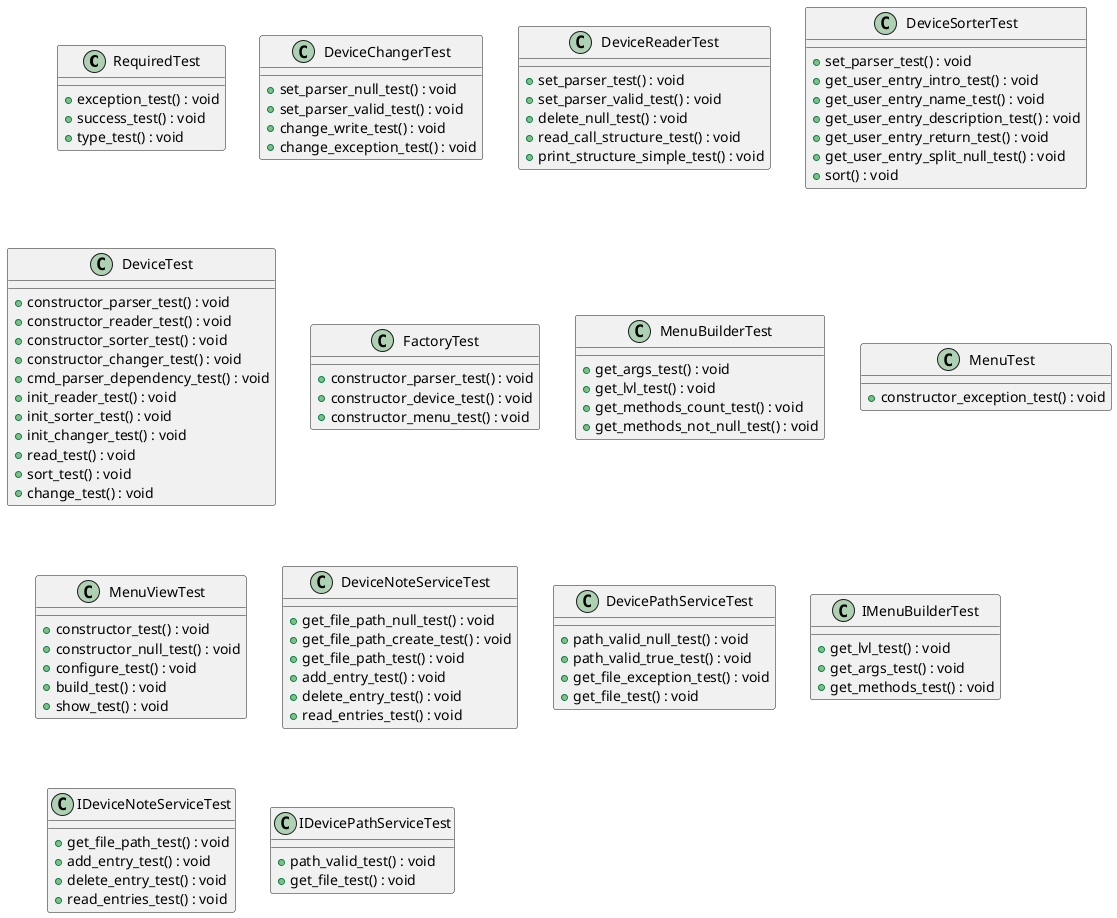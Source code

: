 @startuml
class RequiredTest {
    + exception_test() : void
    + success_test() : void
    + type_test() : void
}
class DeviceChangerTest {
    + set_parser_null_test() : void
    + set_parser_valid_test() : void
    + change_write_test() : void
    + change_exception_test() : void
}
class DeviceReaderTest {
    + set_parser_test() : void
    + set_parser_valid_test() : void
    + delete_null_test() : void
    + read_call_structure_test() : void
    + print_structure_simple_test() : void
}
class DeviceSorterTest {
    + set_parser_test() : void
    + get_user_entry_intro_test() : void
    + get_user_entry_name_test() : void
    + get_user_entry_description_test() : void
    + get_user_entry_return_test() : void
    + get_user_entry_split_null_test() : void
    + sort() : void
}
class DeviceTest {
    + constructor_parser_test() : void
    + constructor_reader_test() : void
    + constructor_sorter_test() : void
    + constructor_changer_test() : void
    + cmd_parser_dependency_test() : void
    + init_reader_test() : void
    + init_sorter_test() : void
    + init_changer_test() : void
    + read_test() : void
    + sort_test() : void
    + change_test() : void
}
class FactoryTest {
    + constructor_parser_test() : void
    + constructor_device_test() : void
    + constructor_menu_test() : void
}
class MenuBuilderTest {
    + get_args_test() : void
    + get_lvl_test() : void
    + get_methods_count_test() : void
    + get_methods_not_null_test() : void
}
class MenuTest {
    + constructor_exception_test() : void
}
class MenuViewTest {
    + constructor_test() : void
    + constructor_null_test() : void
    + configure_test() : void
    + build_test() : void
    + show_test() : void
}
class DeviceNoteServiceTest {
    + get_file_path_null_test() : void
    + get_file_path_create_test() : void
    + get_file_path_test() : void
    + add_entry_test() : void
    + delete_entry_test() : void
    + read_entries_test() : void
}
class DevicePathServiceTest {
    + path_valid_null_test() : void
    + path_valid_true_test() : void
    + get_file_exception_test() : void
    + get_file_test() : void
}
class IMenuBuilderTest {
    + get_lvl_test() : void
    + get_args_test() : void
    + get_methods_test() : void
}
class IDeviceNoteServiceTest {
    + get_file_path_test() : void
    + add_entry_test() : void
    + delete_entry_test() : void
    + read_entries_test() : void
}
class IDevicePathServiceTest {
    + path_valid_test() : void
    + get_file_test() : void
}
@enduml
